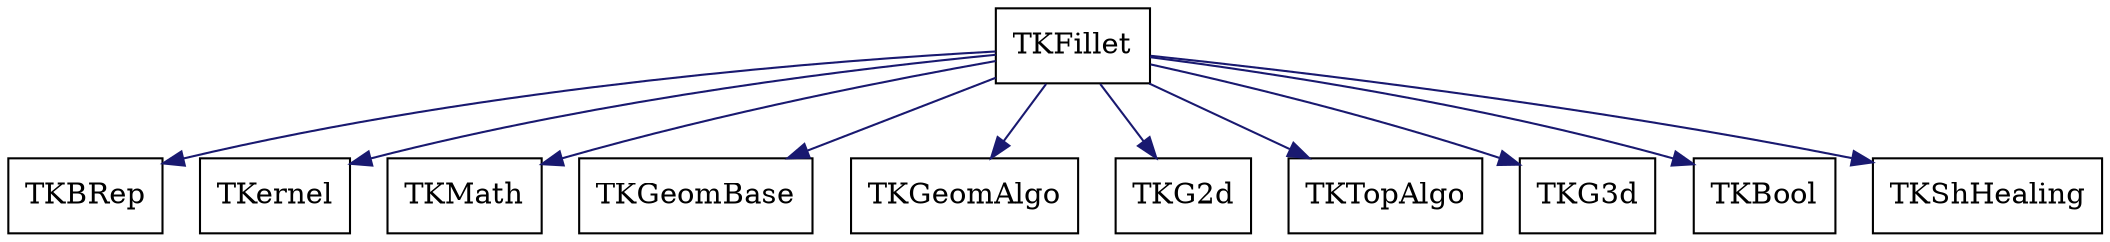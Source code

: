 digraph schema_TKFillet
{
	TKFillet [ URL = "toolkit_tkfillet.html", shape = box ]
	TKBRep [ URL = "toolkit_tkbrep.html" , shape = box ]
	TKFillet -> TKBRep [ color = "midnightblue", style = "solid" ]
	TKernel [ URL = "toolkit_tkernel.html" , shape = box ]
	TKFillet -> TKernel [ color = "midnightblue", style = "solid" ]
	TKMath [ URL = "toolkit_tkmath.html" , shape = box ]
	TKFillet -> TKMath [ color = "midnightblue", style = "solid" ]
	TKGeomBase [ URL = "toolkit_tkgeombase.html" , shape = box ]
	TKFillet -> TKGeomBase [ color = "midnightblue", style = "solid" ]
	TKGeomAlgo [ URL = "toolkit_tkgeomalgo.html" , shape = box ]
	TKFillet -> TKGeomAlgo [ color = "midnightblue", style = "solid" ]
	TKG2d [ URL = "toolkit_tkg2d.html" , shape = box ]
	TKFillet -> TKG2d [ color = "midnightblue", style = "solid" ]
	TKTopAlgo [ URL = "toolkit_tktopalgo.html" , shape = box ]
	TKFillet -> TKTopAlgo [ color = "midnightblue", style = "solid" ]
	TKG3d [ URL = "toolkit_tkg3d.html" , shape = box ]
	TKFillet -> TKG3d [ color = "midnightblue", style = "solid" ]
	TKBool [ URL = "toolkit_tkbool.html" , shape = box ]
	TKFillet -> TKBool [ color = "midnightblue", style = "solid" ]
	TKShHealing [ URL = "toolkit_tkshhealing.html" , shape = box ]
	TKFillet -> TKShHealing [ color = "midnightblue", style = "solid" ]
	aspect = 1
}
